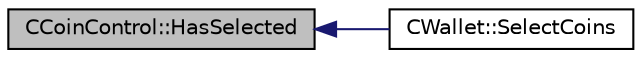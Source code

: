 digraph "CCoinControl::HasSelected"
{
  edge [fontname="Helvetica",fontsize="10",labelfontname="Helvetica",labelfontsize="10"];
  node [fontname="Helvetica",fontsize="10",shape=record];
  rankdir="LR";
  Node4 [label="CCoinControl::HasSelected",height=0.2,width=0.4,color="black", fillcolor="grey75", style="filled", fontcolor="black"];
  Node4 -> Node5 [dir="back",color="midnightblue",fontsize="10",style="solid",fontname="Helvetica"];
  Node5 [label="CWallet::SelectCoins",height=0.2,width=0.4,color="black", fillcolor="white", style="filled",URL="$class_c_wallet.html#ab768cfe20bf11e14415ef2b1452bf4c4"];
}
